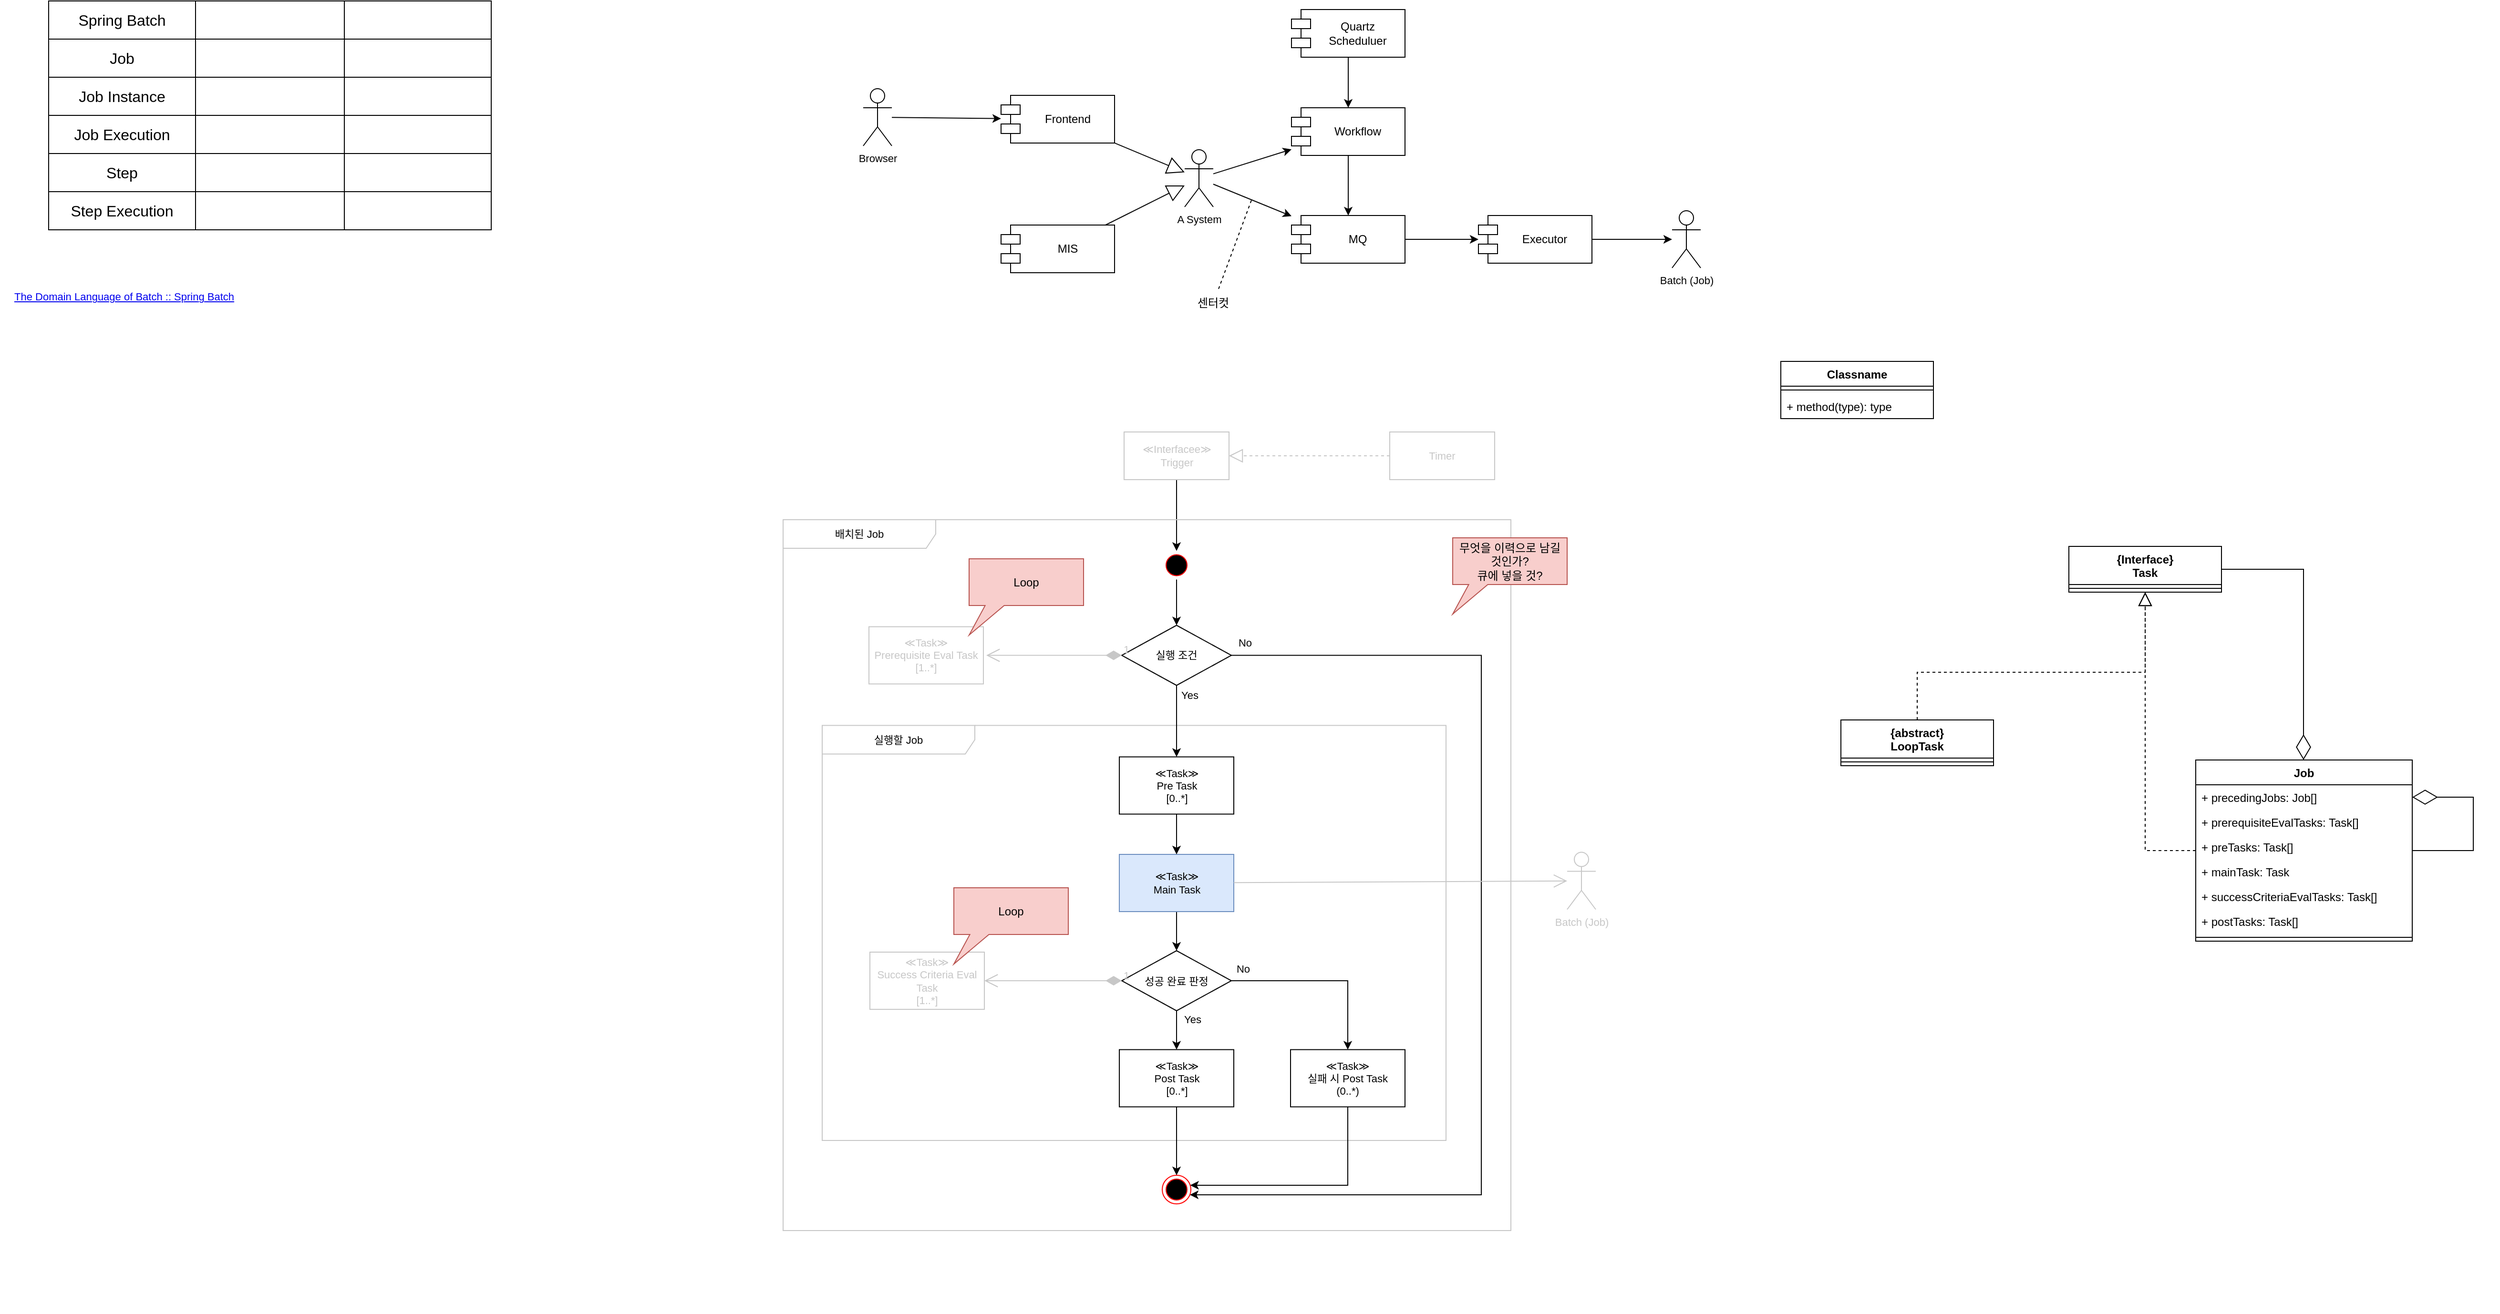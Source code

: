 <mxfile version="24.7.17">
  <diagram name="페이지-1" id="z04ambkQIMl1cNlS9p-Q">
    <mxGraphModel dx="3328" dy="997" grid="0" gridSize="10" guides="1" tooltips="1" connect="1" arrows="1" fold="1" page="0" pageScale="1" pageWidth="827" pageHeight="1169" background="#ffffff" math="0" shadow="0">
      <root>
        <mxCell id="0" />
        <mxCell id="1" parent="0" />
        <mxCell id="xbJA9N7_zzgFKfXWs5fY-13" style="edgeStyle=none;shape=connector;rounded=0;orthogonalLoop=1;jettySize=auto;html=1;strokeColor=default;align=center;verticalAlign=middle;fontFamily=Helvetica;fontSize=11;fontColor=default;labelBackgroundColor=none;endArrow=classic;" parent="1" source="xbJA9N7_zzgFKfXWs5fY-12" target="xbJA9N7_zzgFKfXWs5fY-1" edge="1">
          <mxGeometry relative="1" as="geometry" />
        </mxCell>
        <mxCell id="xbJA9N7_zzgFKfXWs5fY-12" value="Browser" style="shape=umlActor;verticalLabelPosition=bottom;verticalAlign=top;html=1;fontFamily=Helvetica;fontSize=11;fontColor=default;labelBackgroundColor=none;" parent="1" vertex="1">
          <mxGeometry x="-360" y="147" width="30" height="60" as="geometry" />
        </mxCell>
        <mxCell id="xbJA9N7_zzgFKfXWs5fY-14" value="Batch (Job)" style="shape=umlActor;verticalLabelPosition=bottom;verticalAlign=top;html=1;fontFamily=Helvetica;fontSize=11;fontColor=default;labelBackgroundColor=none;" parent="1" vertex="1">
          <mxGeometry x="488" y="275" width="30" height="60" as="geometry" />
        </mxCell>
        <mxCell id="xbJA9N7_zzgFKfXWs5fY-15" style="edgeStyle=none;shape=connector;rounded=0;orthogonalLoop=1;jettySize=auto;html=1;strokeColor=default;align=center;verticalAlign=middle;fontFamily=Helvetica;fontSize=11;fontColor=default;labelBackgroundColor=none;endArrow=classic;" parent="1" source="xbJA9N7_zzgFKfXWs5fY-7" target="xbJA9N7_zzgFKfXWs5fY-14" edge="1">
          <mxGeometry relative="1" as="geometry">
            <mxPoint x="805" y="657" as="targetPoint" />
          </mxGeometry>
        </mxCell>
        <mxCell id="xbJA9N7_zzgFKfXWs5fY-1" value="Frontend" style="shape=module;align=left;spacingLeft=20;align=center;verticalAlign=middle;whiteSpace=wrap;html=1;labelBackgroundColor=none;" parent="1" vertex="1">
          <mxGeometry x="-215.5" y="154" width="119" height="50" as="geometry" />
        </mxCell>
        <mxCell id="gwcBwdMm6xzp6grtN0L6-14" style="edgeStyle=none;shape=connector;rounded=0;orthogonalLoop=1;jettySize=auto;html=1;strokeColor=default;align=center;verticalAlign=middle;fontFamily=Helvetica;fontSize=11;fontColor=default;labelBackgroundColor=none;endArrow=classic;" parent="1" source="xbJA9N7_zzgFKfXWs5fY-2" target="xbJA9N7_zzgFKfXWs5fY-9" edge="1">
          <mxGeometry relative="1" as="geometry" />
        </mxCell>
        <mxCell id="xbJA9N7_zzgFKfXWs5fY-2" value="Quartz Scheduluer" style="shape=module;align=left;spacingLeft=20;align=center;verticalAlign=middle;whiteSpace=wrap;html=1;labelBackgroundColor=none;" parent="1" vertex="1">
          <mxGeometry x="89" y="64" width="119" height="50" as="geometry" />
        </mxCell>
        <mxCell id="gwcBwdMm6xzp6grtN0L6-16" style="edgeStyle=none;shape=connector;rounded=0;orthogonalLoop=1;jettySize=auto;html=1;strokeColor=default;align=center;verticalAlign=middle;fontFamily=Helvetica;fontSize=11;fontColor=default;labelBackgroundColor=none;endArrow=classic;" parent="1" source="xbJA9N7_zzgFKfXWs5fY-9" target="xbJA9N7_zzgFKfXWs5fY-21" edge="1">
          <mxGeometry relative="1" as="geometry" />
        </mxCell>
        <mxCell id="xbJA9N7_zzgFKfXWs5fY-9" value="Workflow" style="shape=module;align=left;spacingLeft=20;align=center;verticalAlign=middle;whiteSpace=wrap;html=1;labelBackgroundColor=none;" parent="1" vertex="1">
          <mxGeometry x="89" y="167" width="119" height="50" as="geometry" />
        </mxCell>
        <mxCell id="xbJA9N7_zzgFKfXWs5fY-7" value="Executor" style="shape=module;align=left;spacingLeft=20;align=center;verticalAlign=middle;whiteSpace=wrap;html=1;labelBackgroundColor=none;" parent="1" vertex="1">
          <mxGeometry x="285" y="280" width="119" height="50" as="geometry" />
        </mxCell>
        <mxCell id="gwcBwdMm6xzp6grtN0L6-13" style="edgeStyle=none;shape=connector;rounded=0;orthogonalLoop=1;jettySize=auto;html=1;strokeColor=default;align=center;verticalAlign=middle;fontFamily=Helvetica;fontSize=11;fontColor=default;labelBackgroundColor=none;endArrow=classic;" parent="1" source="gwcBwdMm6xzp6grtN0L6-2" target="xbJA9N7_zzgFKfXWs5fY-9" edge="1">
          <mxGeometry relative="1" as="geometry">
            <Array as="points" />
          </mxGeometry>
        </mxCell>
        <mxCell id="gwcBwdMm6xzp6grtN0L6-15" style="edgeStyle=none;shape=connector;rounded=0;orthogonalLoop=1;jettySize=auto;html=1;strokeColor=default;align=center;verticalAlign=middle;fontFamily=Helvetica;fontSize=11;fontColor=default;labelBackgroundColor=none;endArrow=classic;" parent="1" source="xbJA9N7_zzgFKfXWs5fY-21" target="xbJA9N7_zzgFKfXWs5fY-7" edge="1">
          <mxGeometry relative="1" as="geometry" />
        </mxCell>
        <mxCell id="xbJA9N7_zzgFKfXWs5fY-21" value="MQ" style="shape=module;align=left;spacingLeft=20;align=center;verticalAlign=middle;whiteSpace=wrap;html=1;labelBackgroundColor=none;" parent="1" vertex="1">
          <mxGeometry x="89" y="280" width="119" height="50" as="geometry" />
        </mxCell>
        <mxCell id="gwcBwdMm6xzp6grtN0L6-12" style="edgeStyle=none;shape=connector;rounded=0;orthogonalLoop=1;jettySize=auto;html=1;strokeColor=default;align=center;verticalAlign=middle;fontFamily=Helvetica;fontSize=11;fontColor=default;labelBackgroundColor=none;endArrow=classic;" parent="1" source="gwcBwdMm6xzp6grtN0L6-2" target="xbJA9N7_zzgFKfXWs5fY-21" edge="1">
          <mxGeometry relative="1" as="geometry" />
        </mxCell>
        <mxCell id="gwcBwdMm6xzp6grtN0L6-2" value="A System" style="shape=umlActor;verticalLabelPosition=bottom;verticalAlign=top;html=1;fontFamily=Helvetica;fontSize=11;fontColor=default;labelBackgroundColor=none;" parent="1" vertex="1">
          <mxGeometry x="-23" y="211" width="30" height="60" as="geometry" />
        </mxCell>
        <mxCell id="gwcBwdMm6xzp6grtN0L6-4" value="" style="endArrow=block;endSize=16;endFill=0;html=1;rounded=0;strokeColor=default;align=center;verticalAlign=middle;fontFamily=Helvetica;fontSize=11;fontColor=default;labelBackgroundColor=none;" parent="1" source="xbJA9N7_zzgFKfXWs5fY-1" target="gwcBwdMm6xzp6grtN0L6-2" edge="1">
          <mxGeometry width="160" relative="1" as="geometry">
            <mxPoint x="100" y="545" as="sourcePoint" />
            <mxPoint x="260" y="545" as="targetPoint" />
          </mxGeometry>
        </mxCell>
        <mxCell id="gwcBwdMm6xzp6grtN0L6-30" value="Timer" style="html=1;whiteSpace=wrap;fontFamily=Helvetica;fontSize=11;fontColor=#C7C7C7;labelBackgroundColor=none;rounded=0;glass=0;strokeColor=#C7C7C7;align=center;verticalAlign=middle;fillColor=default;" parent="1" vertex="1">
          <mxGeometry x="192" y="507" width="110" height="50" as="geometry" />
        </mxCell>
        <mxCell id="gwcBwdMm6xzp6grtN0L6-31" value="" style="endArrow=block;dashed=1;endFill=0;endSize=12;html=1;rounded=0;strokeColor=#C7C7C7;align=center;verticalAlign=middle;fontFamily=Helvetica;fontSize=11;fontColor=default;labelBackgroundColor=none;" parent="1" source="gwcBwdMm6xzp6grtN0L6-30" target="gwcBwdMm6xzp6grtN0L6-29" edge="1">
          <mxGeometry width="160" relative="1" as="geometry">
            <mxPoint x="-400" y="786" as="sourcePoint" />
            <mxPoint x="-240" y="786" as="targetPoint" />
          </mxGeometry>
        </mxCell>
        <mxCell id="gwcBwdMm6xzp6grtN0L6-60" style="edgeStyle=none;shape=connector;rounded=0;orthogonalLoop=1;jettySize=auto;html=1;strokeColor=default;align=center;verticalAlign=middle;fontFamily=Helvetica;fontSize=11;fontColor=default;labelBackgroundColor=none;endArrow=classic;" parent="1" source="gwcBwdMm6xzp6grtN0L6-29" target="gwcBwdMm6xzp6grtN0L6-37" edge="1">
          <mxGeometry relative="1" as="geometry" />
        </mxCell>
        <mxCell id="gwcBwdMm6xzp6grtN0L6-29" value="≪Interfacee≫&lt;div&gt;Trigger&lt;/div&gt;" style="html=1;whiteSpace=wrap;fontFamily=Helvetica;fontSize=11;fontColor=#C7C7C7;labelBackgroundColor=none;rounded=0;glass=0;strokeColor=#C7C7C7;align=center;verticalAlign=middle;fillColor=default;" parent="1" vertex="1">
          <mxGeometry x="-86.5" y="507" width="110" height="50" as="geometry" />
        </mxCell>
        <mxCell id="gwcBwdMm6xzp6grtN0L6-43" value="배치된 Job" style="shape=umlFrame;whiteSpace=wrap;html=1;pointerEvents=0;recursiveResize=0;container=1;collapsible=0;width=160;fontFamily=Helvetica;fontSize=11;labelBackgroundColor=none;strokeColor=#C7C7C7;fontColor=#000000;" parent="1" vertex="1">
          <mxGeometry x="-444" y="599" width="763" height="745.5" as="geometry" />
        </mxCell>
        <mxCell id="xbJA9N7_zzgFKfXWs5fY-19" value="실행할 Job" style="shape=umlFrame;whiteSpace=wrap;html=1;pointerEvents=0;recursiveResize=0;container=1;collapsible=0;width=160;fontFamily=Helvetica;fontSize=11;fontColor=#000000;labelBackgroundColor=none;strokeColor=#C7C7C7;" parent="gwcBwdMm6xzp6grtN0L6-43" vertex="1">
          <mxGeometry x="41" y="215.75" width="654" height="435.25" as="geometry" />
        </mxCell>
        <mxCell id="gwcBwdMm6xzp6grtN0L6-28" value="" style="edgeStyle=none;shape=connector;rounded=0;orthogonalLoop=1;jettySize=auto;html=1;strokeColor=default;align=center;verticalAlign=middle;fontFamily=Helvetica;fontSize=11;fontColor=default;labelBackgroundColor=none;endArrow=classic;" parent="xbJA9N7_zzgFKfXWs5fY-19" source="gwcBwdMm6xzp6grtN0L6-10" target="gwcBwdMm6xzp6grtN0L6-25" edge="1">
          <mxGeometry relative="1" as="geometry" />
        </mxCell>
        <mxCell id="gwcBwdMm6xzp6grtN0L6-10" value="≪Task≫&lt;div&gt;Main Task&lt;/div&gt;" style="rounded=0;whiteSpace=wrap;html=1;fontFamily=Helvetica;fontSize=11;labelBackgroundColor=none;fillColor=#dae8fc;strokeColor=#6c8ebf;" parent="xbJA9N7_zzgFKfXWs5fY-19" vertex="1">
          <mxGeometry x="311.5" y="135.25" width="120" height="60" as="geometry" />
        </mxCell>
        <mxCell id="gwcBwdMm6xzp6grtN0L6-22" style="edgeStyle=none;shape=connector;rounded=0;orthogonalLoop=1;jettySize=auto;html=1;strokeColor=default;align=center;verticalAlign=middle;fontFamily=Helvetica;fontSize=11;fontColor=default;labelBackgroundColor=none;endArrow=classic;" parent="xbJA9N7_zzgFKfXWs5fY-19" source="gwcBwdMm6xzp6grtN0L6-19" target="gwcBwdMm6xzp6grtN0L6-10" edge="1">
          <mxGeometry relative="1" as="geometry" />
        </mxCell>
        <mxCell id="gwcBwdMm6xzp6grtN0L6-19" value="≪Task≫&lt;div&gt;Pre Task&lt;/div&gt;&lt;div&gt;[0..*]&lt;/div&gt;" style="rounded=0;whiteSpace=wrap;html=1;fontFamily=Helvetica;fontSize=11;fontColor=default;labelBackgroundColor=none;" parent="xbJA9N7_zzgFKfXWs5fY-19" vertex="1">
          <mxGeometry x="311.5" y="33" width="120" height="60" as="geometry" />
        </mxCell>
        <mxCell id="gwcBwdMm6xzp6grtN0L6-34" value="Yes" style="edgeStyle=none;shape=connector;rounded=0;orthogonalLoop=1;jettySize=auto;html=1;strokeColor=default;align=center;verticalAlign=middle;fontFamily=Helvetica;fontSize=11;fontColor=default;labelBackgroundColor=none;endArrow=classic;" parent="xbJA9N7_zzgFKfXWs5fY-19" source="gwcBwdMm6xzp6grtN0L6-25" target="gwcBwdMm6xzp6grtN0L6-33" edge="1">
          <mxGeometry x="-0.589" y="16" relative="1" as="geometry">
            <mxPoint as="offset" />
          </mxGeometry>
        </mxCell>
        <mxCell id="gwcBwdMm6xzp6grtN0L6-36" value="No" style="edgeStyle=orthogonalEdgeStyle;shape=connector;rounded=0;orthogonalLoop=1;jettySize=auto;html=1;strokeColor=default;align=center;verticalAlign=middle;fontFamily=Helvetica;fontSize=11;fontColor=default;labelBackgroundColor=none;endArrow=classic;exitX=1;exitY=0.5;exitDx=0;exitDy=0;" parent="xbJA9N7_zzgFKfXWs5fY-19" source="gwcBwdMm6xzp6grtN0L6-25" target="gwcBwdMm6xzp6grtN0L6-35" edge="1">
          <mxGeometry x="-0.879" y="13" relative="1" as="geometry">
            <mxPoint as="offset" />
          </mxGeometry>
        </mxCell>
        <mxCell id="gwcBwdMm6xzp6grtN0L6-25" value="성공 완료 판정" style="rhombus;whiteSpace=wrap;html=1;fontFamily=Helvetica;fontSize=11;fontColor=default;labelBackgroundColor=none;" parent="xbJA9N7_zzgFKfXWs5fY-19" vertex="1">
          <mxGeometry x="314" y="236.25" width="115" height="63" as="geometry" />
        </mxCell>
        <mxCell id="gwcBwdMm6xzp6grtN0L6-26" value="≪Task≫&lt;div&gt;Success Criteria Eval Task&lt;br&gt;[1..*]&lt;br&gt;&lt;/div&gt;" style="rounded=0;whiteSpace=wrap;html=1;fontFamily=Helvetica;fontSize=11;fontColor=#C7C7C7;labelBackgroundColor=none;strokeColor=#C7C7C7;" parent="xbJA9N7_zzgFKfXWs5fY-19" vertex="1">
          <mxGeometry x="50" y="237.75" width="120" height="60" as="geometry" />
        </mxCell>
        <mxCell id="gwcBwdMm6xzp6grtN0L6-27" value="1" style="endArrow=open;html=1;endSize=12;startArrow=diamondThin;startSize=14;startFill=1;align=left;verticalAlign=bottom;rounded=0;strokeColor=#C7C7C7;fontFamily=Helvetica;fontSize=11;fontColor=#C7C7C7;labelBackgroundColor=none;" parent="xbJA9N7_zzgFKfXWs5fY-19" source="gwcBwdMm6xzp6grtN0L6-25" target="gwcBwdMm6xzp6grtN0L6-26" edge="1">
          <mxGeometry x="-1" y="3" relative="1" as="geometry">
            <mxPoint x="68" y="200" as="sourcePoint" />
            <mxPoint x="228" y="200" as="targetPoint" />
          </mxGeometry>
        </mxCell>
        <mxCell id="gwcBwdMm6xzp6grtN0L6-33" value="≪Task≫&lt;div&gt;Post Task&lt;br&gt;[0..*]&lt;br&gt;&lt;/div&gt;" style="rounded=0;whiteSpace=wrap;html=1;fontFamily=Helvetica;fontSize=11;fontColor=default;labelBackgroundColor=none;" parent="xbJA9N7_zzgFKfXWs5fY-19" vertex="1">
          <mxGeometry x="311.5" y="340" width="120" height="60" as="geometry" />
        </mxCell>
        <mxCell id="gwcBwdMm6xzp6grtN0L6-35" value="≪Task≫&lt;div&gt;실패 시 Post Task&lt;br&gt;(0..*)&lt;br&gt;&lt;/div&gt;" style="rounded=0;whiteSpace=wrap;html=1;fontFamily=Helvetica;fontSize=11;fontColor=default;labelBackgroundColor=none;" parent="xbJA9N7_zzgFKfXWs5fY-19" vertex="1">
          <mxGeometry x="491" y="340" width="120" height="60" as="geometry" />
        </mxCell>
        <mxCell id="ll2e31hJCl9GjRx6065B-39" value="Loop" style="shape=callout;whiteSpace=wrap;html=1;perimeter=calloutPerimeter;position2=0;fillColor=#f8cecc;strokeColor=#b85450;size=31;position=0.14;" vertex="1" parent="xbJA9N7_zzgFKfXWs5fY-19">
          <mxGeometry x="138" y="170.25" width="120" height="80" as="geometry" />
        </mxCell>
        <mxCell id="gwcBwdMm6xzp6grtN0L6-58" value="No" style="edgeStyle=orthogonalEdgeStyle;rounded=0;orthogonalLoop=1;jettySize=auto;html=1;exitX=1;exitY=0.5;exitDx=0;exitDy=0;labelBackgroundColor=none;" parent="gwcBwdMm6xzp6grtN0L6-43" source="gwcBwdMm6xzp6grtN0L6-18" target="gwcBwdMm6xzp6grtN0L6-40" edge="1">
          <mxGeometry x="-0.975" y="13" relative="1" as="geometry">
            <mxPoint x="469" y="152.5" as="sourcePoint" />
            <mxPoint x="426.5" y="832.75" as="targetPoint" />
            <Array as="points">
              <mxPoint x="732" y="142" />
              <mxPoint x="732" y="708" />
            </Array>
            <mxPoint as="offset" />
          </mxGeometry>
        </mxCell>
        <mxCell id="gwcBwdMm6xzp6grtN0L6-18" value="실행 조건" style="rhombus;whiteSpace=wrap;html=1;fontFamily=Helvetica;fontSize=11;fontColor=default;labelBackgroundColor=none;" parent="gwcBwdMm6xzp6grtN0L6-43" vertex="1">
          <mxGeometry x="355" y="110.75" width="115" height="63" as="geometry" />
        </mxCell>
        <mxCell id="gwcBwdMm6xzp6grtN0L6-20" value="≪Task≫&lt;div&gt;Prerequisite Eval Task&lt;/div&gt;&lt;div&gt;[1..*]&lt;br&gt;&lt;/div&gt;" style="rounded=0;whiteSpace=wrap;html=1;fontFamily=Helvetica;fontSize=11;labelBackgroundColor=none;perimeterSpacing=3;glass=0;strokeColor=#C7C7C7;fontColor=#C7C7C7;" parent="gwcBwdMm6xzp6grtN0L6-43" vertex="1">
          <mxGeometry x="90" y="112.25" width="120" height="60" as="geometry" />
        </mxCell>
        <mxCell id="gwcBwdMm6xzp6grtN0L6-24" value="1" style="endArrow=open;html=1;endSize=12;startArrow=diamondThin;startSize=14;startFill=1;align=left;verticalAlign=bottom;rounded=0;strokeColor=#C7C7C7;fontFamily=Helvetica;fontSize=11;fontColor=#C7C7C7;labelBackgroundColor=none;" parent="gwcBwdMm6xzp6grtN0L6-43" source="gwcBwdMm6xzp6grtN0L6-18" target="gwcBwdMm6xzp6grtN0L6-20" edge="1">
          <mxGeometry x="-1" y="3" relative="1" as="geometry">
            <mxPoint x="108" y="78.75" as="sourcePoint" />
            <mxPoint x="268" y="78.75" as="targetPoint" />
          </mxGeometry>
        </mxCell>
        <mxCell id="gwcBwdMm6xzp6grtN0L6-96" style="edgeStyle=none;shape=connector;rounded=0;orthogonalLoop=1;jettySize=auto;html=1;strokeColor=default;align=center;verticalAlign=middle;fontFamily=Helvetica;fontSize=11;fontColor=default;labelBackgroundColor=none;endArrow=classic;" parent="gwcBwdMm6xzp6grtN0L6-43" source="gwcBwdMm6xzp6grtN0L6-37" target="gwcBwdMm6xzp6grtN0L6-18" edge="1">
          <mxGeometry relative="1" as="geometry" />
        </mxCell>
        <mxCell id="gwcBwdMm6xzp6grtN0L6-37" value="" style="ellipse;html=1;shape=startState;fillColor=#000000;strokeColor=#ff0000;labelBackgroundColor=none;" parent="gwcBwdMm6xzp6grtN0L6-43" vertex="1">
          <mxGeometry x="397.5" y="32.75" width="30" height="30" as="geometry" />
        </mxCell>
        <mxCell id="gwcBwdMm6xzp6grtN0L6-21" value="Yes" style="edgeStyle=none;shape=connector;rounded=0;orthogonalLoop=1;jettySize=auto;html=1;strokeColor=default;align=center;verticalAlign=middle;fontFamily=Helvetica;fontSize=11;fontColor=default;labelBackgroundColor=none;endArrow=classic;" parent="gwcBwdMm6xzp6grtN0L6-43" source="gwcBwdMm6xzp6grtN0L6-18" target="gwcBwdMm6xzp6grtN0L6-19" edge="1">
          <mxGeometry x="-0.727" y="13" relative="1" as="geometry">
            <mxPoint as="offset" />
          </mxGeometry>
        </mxCell>
        <mxCell id="gwcBwdMm6xzp6grtN0L6-40" value="" style="ellipse;html=1;shape=endState;fillColor=#000000;strokeColor=#ff0000;labelBackgroundColor=none;" parent="gwcBwdMm6xzp6grtN0L6-43" vertex="1">
          <mxGeometry x="397.5" y="687.5" width="30" height="30" as="geometry" />
        </mxCell>
        <mxCell id="gwcBwdMm6xzp6grtN0L6-41" style="edgeStyle=orthogonalEdgeStyle;rounded=0;orthogonalLoop=1;jettySize=auto;html=1;labelBackgroundColor=none;" parent="gwcBwdMm6xzp6grtN0L6-43" source="gwcBwdMm6xzp6grtN0L6-33" target="gwcBwdMm6xzp6grtN0L6-40" edge="1">
          <mxGeometry relative="1" as="geometry" />
        </mxCell>
        <mxCell id="gwcBwdMm6xzp6grtN0L6-42" style="rounded=0;orthogonalLoop=1;jettySize=auto;html=1;edgeStyle=orthogonalEdgeStyle;labelBackgroundColor=none;" parent="gwcBwdMm6xzp6grtN0L6-43" source="gwcBwdMm6xzp6grtN0L6-35" target="gwcBwdMm6xzp6grtN0L6-40" edge="1">
          <mxGeometry relative="1" as="geometry">
            <Array as="points">
              <mxPoint x="592" y="698" />
            </Array>
          </mxGeometry>
        </mxCell>
        <mxCell id="ll2e31hJCl9GjRx6065B-38" value="Loop" style="shape=callout;whiteSpace=wrap;html=1;perimeter=calloutPerimeter;position2=0;fillColor=#f8cecc;strokeColor=#b85450;size=31;position=0.14;" vertex="1" parent="gwcBwdMm6xzp6grtN0L6-43">
          <mxGeometry x="195" y="41" width="120" height="80" as="geometry" />
        </mxCell>
        <mxCell id="gwcBwdMm6xzp6grtN0L6-84" value="" style="shape=image;verticalLabelPosition=bottom;labelBackgroundColor=default;verticalAlign=top;aspect=fixed;imageAspect=0;image=https://docs.spring.io/spring-batch/reference/_images/spring-batch-reference-model.png;" parent="1" vertex="1">
          <mxGeometry x="-1251.996" y="333.005" width="738" height="294" as="geometry" />
        </mxCell>
        <mxCell id="gwcBwdMm6xzp6grtN0L6-86" value="" style="shape=image;verticalLabelPosition=bottom;labelBackgroundColor=default;verticalAlign=top;aspect=fixed;imageAspect=0;image=https://docs.spring.io/spring-batch/reference/_images/job-stereotypes-parameters.png;" parent="1" vertex="1">
          <mxGeometry x="-1264.999" y="677.003" width="663" height="343" as="geometry" />
        </mxCell>
        <mxCell id="gwcBwdMm6xzp6grtN0L6-87" value="" style="shape=image;verticalLabelPosition=bottom;labelBackgroundColor=default;verticalAlign=top;aspect=fixed;imageAspect=0;image=https://docs.spring.io/spring-batch/reference/_images/jobHeirarchyWithSteps.png;" parent="1" vertex="1">
          <mxGeometry x="-1228.996" y="1078.999" width="479" height="352" as="geometry" />
        </mxCell>
        <mxCell id="gwcBwdMm6xzp6grtN0L6-63" value="" style="shape=table;startSize=0;container=1;collapsible=0;childLayout=tableLayout;fontSize=16;fontFamily=Helvetica;fontColor=default;labelBackgroundColor=none;" parent="1" vertex="1">
          <mxGeometry x="-1214" y="55" width="464" height="240" as="geometry" />
        </mxCell>
        <mxCell id="gwcBwdMm6xzp6grtN0L6-64" value="" style="shape=tableRow;horizontal=0;startSize=0;swimlaneHead=0;swimlaneBody=0;strokeColor=inherit;top=0;left=0;bottom=0;right=0;collapsible=0;dropTarget=0;fillColor=none;points=[[0,0.5],[1,0.5]];portConstraint=eastwest;fontSize=16;fontFamily=Helvetica;fontColor=default;labelBackgroundColor=none;" parent="gwcBwdMm6xzp6grtN0L6-63" vertex="1">
          <mxGeometry width="464" height="40" as="geometry" />
        </mxCell>
        <mxCell id="gwcBwdMm6xzp6grtN0L6-65" value="Spring Batch" style="shape=partialRectangle;html=1;whiteSpace=wrap;connectable=0;strokeColor=inherit;overflow=hidden;fillColor=none;top=0;left=0;bottom=0;right=0;pointerEvents=1;fontSize=16;fontFamily=Helvetica;fontColor=default;labelBackgroundColor=none;" parent="gwcBwdMm6xzp6grtN0L6-64" vertex="1">
          <mxGeometry width="154" height="40" as="geometry">
            <mxRectangle width="154" height="40" as="alternateBounds" />
          </mxGeometry>
        </mxCell>
        <mxCell id="gwcBwdMm6xzp6grtN0L6-66" value="" style="shape=partialRectangle;html=1;whiteSpace=wrap;connectable=0;strokeColor=inherit;overflow=hidden;fillColor=none;top=0;left=0;bottom=0;right=0;pointerEvents=1;fontSize=16;fontFamily=Helvetica;fontColor=default;labelBackgroundColor=none;" parent="gwcBwdMm6xzp6grtN0L6-64" vertex="1">
          <mxGeometry x="154" width="156" height="40" as="geometry">
            <mxRectangle width="156" height="40" as="alternateBounds" />
          </mxGeometry>
        </mxCell>
        <mxCell id="gwcBwdMm6xzp6grtN0L6-67" value="" style="shape=partialRectangle;html=1;whiteSpace=wrap;connectable=0;strokeColor=inherit;overflow=hidden;fillColor=none;top=0;left=0;bottom=0;right=0;pointerEvents=1;fontSize=16;fontFamily=Helvetica;fontColor=default;labelBackgroundColor=none;" parent="gwcBwdMm6xzp6grtN0L6-64" vertex="1">
          <mxGeometry x="310" width="154" height="40" as="geometry">
            <mxRectangle width="154" height="40" as="alternateBounds" />
          </mxGeometry>
        </mxCell>
        <mxCell id="gwcBwdMm6xzp6grtN0L6-68" value="" style="shape=tableRow;horizontal=0;startSize=0;swimlaneHead=0;swimlaneBody=0;strokeColor=inherit;top=0;left=0;bottom=0;right=0;collapsible=0;dropTarget=0;fillColor=none;points=[[0,0.5],[1,0.5]];portConstraint=eastwest;fontSize=16;fontFamily=Helvetica;fontColor=default;labelBackgroundColor=none;" parent="gwcBwdMm6xzp6grtN0L6-63" vertex="1">
          <mxGeometry y="40" width="464" height="40" as="geometry" />
        </mxCell>
        <mxCell id="gwcBwdMm6xzp6grtN0L6-69" value="Job" style="shape=partialRectangle;html=1;whiteSpace=wrap;connectable=0;strokeColor=inherit;overflow=hidden;fillColor=none;top=0;left=0;bottom=0;right=0;pointerEvents=1;fontSize=16;fontFamily=Helvetica;fontColor=default;labelBackgroundColor=none;" parent="gwcBwdMm6xzp6grtN0L6-68" vertex="1">
          <mxGeometry width="154" height="40" as="geometry">
            <mxRectangle width="154" height="40" as="alternateBounds" />
          </mxGeometry>
        </mxCell>
        <mxCell id="gwcBwdMm6xzp6grtN0L6-70" value="" style="shape=partialRectangle;html=1;whiteSpace=wrap;connectable=0;strokeColor=inherit;overflow=hidden;fillColor=none;top=0;left=0;bottom=0;right=0;pointerEvents=1;fontSize=16;fontFamily=Helvetica;fontColor=default;labelBackgroundColor=none;" parent="gwcBwdMm6xzp6grtN0L6-68" vertex="1">
          <mxGeometry x="154" width="156" height="40" as="geometry">
            <mxRectangle width="156" height="40" as="alternateBounds" />
          </mxGeometry>
        </mxCell>
        <mxCell id="gwcBwdMm6xzp6grtN0L6-71" value="" style="shape=partialRectangle;html=1;whiteSpace=wrap;connectable=0;strokeColor=inherit;overflow=hidden;fillColor=none;top=0;left=0;bottom=0;right=0;pointerEvents=1;fontSize=16;fontFamily=Helvetica;fontColor=default;labelBackgroundColor=none;" parent="gwcBwdMm6xzp6grtN0L6-68" vertex="1">
          <mxGeometry x="310" width="154" height="40" as="geometry">
            <mxRectangle width="154" height="40" as="alternateBounds" />
          </mxGeometry>
        </mxCell>
        <mxCell id="gwcBwdMm6xzp6grtN0L6-76" value="" style="shape=tableRow;horizontal=0;startSize=0;swimlaneHead=0;swimlaneBody=0;strokeColor=inherit;top=0;left=0;bottom=0;right=0;collapsible=0;dropTarget=0;fillColor=none;points=[[0,0.5],[1,0.5]];portConstraint=eastwest;fontSize=16;fontFamily=Helvetica;fontColor=default;labelBackgroundColor=none;" parent="gwcBwdMm6xzp6grtN0L6-63" vertex="1">
          <mxGeometry y="80" width="464" height="40" as="geometry" />
        </mxCell>
        <mxCell id="gwcBwdMm6xzp6grtN0L6-77" value="Job Instance" style="shape=partialRectangle;html=1;whiteSpace=wrap;connectable=0;strokeColor=inherit;overflow=hidden;fillColor=none;top=0;left=0;bottom=0;right=0;pointerEvents=1;fontSize=16;fontFamily=Helvetica;fontColor=default;labelBackgroundColor=none;" parent="gwcBwdMm6xzp6grtN0L6-76" vertex="1">
          <mxGeometry width="154" height="40" as="geometry">
            <mxRectangle width="154" height="40" as="alternateBounds" />
          </mxGeometry>
        </mxCell>
        <mxCell id="gwcBwdMm6xzp6grtN0L6-78" value="" style="shape=partialRectangle;html=1;whiteSpace=wrap;connectable=0;strokeColor=inherit;overflow=hidden;fillColor=none;top=0;left=0;bottom=0;right=0;pointerEvents=1;fontSize=16;fontFamily=Helvetica;fontColor=default;labelBackgroundColor=none;" parent="gwcBwdMm6xzp6grtN0L6-76" vertex="1">
          <mxGeometry x="154" width="156" height="40" as="geometry">
            <mxRectangle width="156" height="40" as="alternateBounds" />
          </mxGeometry>
        </mxCell>
        <mxCell id="gwcBwdMm6xzp6grtN0L6-79" value="" style="shape=partialRectangle;html=1;whiteSpace=wrap;connectable=0;strokeColor=inherit;overflow=hidden;fillColor=none;top=0;left=0;bottom=0;right=0;pointerEvents=1;fontSize=16;fontFamily=Helvetica;fontColor=default;labelBackgroundColor=none;" parent="gwcBwdMm6xzp6grtN0L6-76" vertex="1">
          <mxGeometry x="310" width="154" height="40" as="geometry">
            <mxRectangle width="154" height="40" as="alternateBounds" />
          </mxGeometry>
        </mxCell>
        <mxCell id="gwcBwdMm6xzp6grtN0L6-88" value="" style="shape=tableRow;horizontal=0;startSize=0;swimlaneHead=0;swimlaneBody=0;strokeColor=inherit;top=0;left=0;bottom=0;right=0;collapsible=0;dropTarget=0;fillColor=none;points=[[0,0.5],[1,0.5]];portConstraint=eastwest;fontSize=16;fontFamily=Helvetica;fontColor=default;labelBackgroundColor=none;" parent="gwcBwdMm6xzp6grtN0L6-63" vertex="1">
          <mxGeometry y="120" width="464" height="40" as="geometry" />
        </mxCell>
        <mxCell id="gwcBwdMm6xzp6grtN0L6-89" value="Job Execution" style="shape=partialRectangle;html=1;whiteSpace=wrap;connectable=0;strokeColor=inherit;overflow=hidden;fillColor=none;top=0;left=0;bottom=0;right=0;pointerEvents=1;fontSize=16;fontFamily=Helvetica;fontColor=default;labelBackgroundColor=none;" parent="gwcBwdMm6xzp6grtN0L6-88" vertex="1">
          <mxGeometry width="154" height="40" as="geometry">
            <mxRectangle width="154" height="40" as="alternateBounds" />
          </mxGeometry>
        </mxCell>
        <mxCell id="gwcBwdMm6xzp6grtN0L6-90" value="" style="shape=partialRectangle;html=1;whiteSpace=wrap;connectable=0;strokeColor=inherit;overflow=hidden;fillColor=none;top=0;left=0;bottom=0;right=0;pointerEvents=1;fontSize=16;fontFamily=Helvetica;fontColor=default;labelBackgroundColor=none;" parent="gwcBwdMm6xzp6grtN0L6-88" vertex="1">
          <mxGeometry x="154" width="156" height="40" as="geometry">
            <mxRectangle width="156" height="40" as="alternateBounds" />
          </mxGeometry>
        </mxCell>
        <mxCell id="gwcBwdMm6xzp6grtN0L6-91" value="" style="shape=partialRectangle;html=1;whiteSpace=wrap;connectable=0;strokeColor=inherit;overflow=hidden;fillColor=none;top=0;left=0;bottom=0;right=0;pointerEvents=1;fontSize=16;fontFamily=Helvetica;fontColor=default;labelBackgroundColor=none;" parent="gwcBwdMm6xzp6grtN0L6-88" vertex="1">
          <mxGeometry x="310" width="154" height="40" as="geometry">
            <mxRectangle width="154" height="40" as="alternateBounds" />
          </mxGeometry>
        </mxCell>
        <mxCell id="gwcBwdMm6xzp6grtN0L6-72" value="" style="shape=tableRow;horizontal=0;startSize=0;swimlaneHead=0;swimlaneBody=0;strokeColor=inherit;top=0;left=0;bottom=0;right=0;collapsible=0;dropTarget=0;fillColor=none;points=[[0,0.5],[1,0.5]];portConstraint=eastwest;fontSize=16;fontFamily=Helvetica;fontColor=default;labelBackgroundColor=none;" parent="gwcBwdMm6xzp6grtN0L6-63" vertex="1">
          <mxGeometry y="160" width="464" height="40" as="geometry" />
        </mxCell>
        <mxCell id="gwcBwdMm6xzp6grtN0L6-73" value="Step" style="shape=partialRectangle;html=1;whiteSpace=wrap;connectable=0;strokeColor=inherit;overflow=hidden;fillColor=none;top=0;left=0;bottom=0;right=0;pointerEvents=1;fontSize=16;fontFamily=Helvetica;fontColor=default;labelBackgroundColor=none;" parent="gwcBwdMm6xzp6grtN0L6-72" vertex="1">
          <mxGeometry width="154" height="40" as="geometry">
            <mxRectangle width="154" height="40" as="alternateBounds" />
          </mxGeometry>
        </mxCell>
        <mxCell id="gwcBwdMm6xzp6grtN0L6-74" value="" style="shape=partialRectangle;html=1;whiteSpace=wrap;connectable=0;strokeColor=inherit;overflow=hidden;fillColor=none;top=0;left=0;bottom=0;right=0;pointerEvents=1;fontSize=16;fontFamily=Helvetica;fontColor=default;labelBackgroundColor=none;" parent="gwcBwdMm6xzp6grtN0L6-72" vertex="1">
          <mxGeometry x="154" width="156" height="40" as="geometry">
            <mxRectangle width="156" height="40" as="alternateBounds" />
          </mxGeometry>
        </mxCell>
        <mxCell id="gwcBwdMm6xzp6grtN0L6-75" value="" style="shape=partialRectangle;html=1;whiteSpace=wrap;connectable=0;strokeColor=inherit;overflow=hidden;fillColor=none;top=0;left=0;bottom=0;right=0;pointerEvents=1;fontSize=16;fontFamily=Helvetica;fontColor=default;labelBackgroundColor=none;" parent="gwcBwdMm6xzp6grtN0L6-72" vertex="1">
          <mxGeometry x="310" width="154" height="40" as="geometry">
            <mxRectangle width="154" height="40" as="alternateBounds" />
          </mxGeometry>
        </mxCell>
        <mxCell id="gwcBwdMm6xzp6grtN0L6-80" value="" style="shape=tableRow;horizontal=0;startSize=0;swimlaneHead=0;swimlaneBody=0;strokeColor=inherit;top=0;left=0;bottom=0;right=0;collapsible=0;dropTarget=0;fillColor=none;points=[[0,0.5],[1,0.5]];portConstraint=eastwest;fontSize=16;fontFamily=Helvetica;fontColor=default;labelBackgroundColor=none;" parent="gwcBwdMm6xzp6grtN0L6-63" vertex="1">
          <mxGeometry y="200" width="464" height="40" as="geometry" />
        </mxCell>
        <mxCell id="gwcBwdMm6xzp6grtN0L6-81" value="Step Execution" style="shape=partialRectangle;html=1;whiteSpace=wrap;connectable=0;strokeColor=inherit;overflow=hidden;fillColor=none;top=0;left=0;bottom=0;right=0;pointerEvents=1;fontSize=16;fontFamily=Helvetica;fontColor=default;labelBackgroundColor=none;" parent="gwcBwdMm6xzp6grtN0L6-80" vertex="1">
          <mxGeometry width="154" height="40" as="geometry">
            <mxRectangle width="154" height="40" as="alternateBounds" />
          </mxGeometry>
        </mxCell>
        <mxCell id="gwcBwdMm6xzp6grtN0L6-82" value="" style="shape=partialRectangle;html=1;whiteSpace=wrap;connectable=0;strokeColor=inherit;overflow=hidden;fillColor=none;top=0;left=0;bottom=0;right=0;pointerEvents=1;fontSize=16;fontFamily=Helvetica;fontColor=default;labelBackgroundColor=none;" parent="gwcBwdMm6xzp6grtN0L6-80" vertex="1">
          <mxGeometry x="154" width="156" height="40" as="geometry">
            <mxRectangle width="156" height="40" as="alternateBounds" />
          </mxGeometry>
        </mxCell>
        <mxCell id="gwcBwdMm6xzp6grtN0L6-83" value="" style="shape=partialRectangle;html=1;whiteSpace=wrap;connectable=0;strokeColor=inherit;overflow=hidden;fillColor=none;top=0;left=0;bottom=0;right=0;pointerEvents=1;fontSize=16;fontFamily=Helvetica;fontColor=default;labelBackgroundColor=none;" parent="gwcBwdMm6xzp6grtN0L6-80" vertex="1">
          <mxGeometry x="310" width="154" height="40" as="geometry">
            <mxRectangle width="154" height="40" as="alternateBounds" />
          </mxGeometry>
        </mxCell>
        <UserObject label="&#xa;&lt;a href=&quot;https://docs.spring.io/spring-batch/reference/domain.html&quot;&gt;The Domain Language of Batch :: Spring Batch&lt;/a&gt;&#xa;&#xa;" link="&#xa;&lt;a href=&quot;https://docs.spring.io/spring-batch/reference/domain.html&quot;&gt;The Domain Language of Batch :: Spring Batch&lt;/a&gt;&#xa;&#xa;" id="gwcBwdMm6xzp6grtN0L6-93">
          <mxCell style="text;whiteSpace=wrap;html=1;fontFamily=Helvetica;fontSize=11;fontColor=default;labelBackgroundColor=none;" parent="1" vertex="1">
            <mxGeometry x="-1252" y="339" width="259" height="35" as="geometry" />
          </mxCell>
        </UserObject>
        <mxCell id="gwcBwdMm6xzp6grtN0L6-94" value="Batch (Job)" style="shape=umlActor;verticalLabelPosition=bottom;verticalAlign=top;html=1;fontFamily=Helvetica;fontSize=11;fontColor=#C7C7C7;labelBackgroundColor=none;strokeColor=#C7C7C7;" parent="1" vertex="1">
          <mxGeometry x="378" y="947.75" width="30" height="60" as="geometry" />
        </mxCell>
        <mxCell id="gwcBwdMm6xzp6grtN0L6-95" value="" style="endArrow=open;endFill=1;endSize=12;html=1;rounded=0;strokeColor=#C7C7C7;align=center;verticalAlign=middle;fontFamily=Helvetica;fontSize=11;fontColor=default;labelBackgroundColor=none;edgeStyle=none;" parent="1" source="gwcBwdMm6xzp6grtN0L6-10" target="gwcBwdMm6xzp6grtN0L6-94" edge="1">
          <mxGeometry width="160" relative="1" as="geometry">
            <mxPoint x="-430" y="758" as="sourcePoint" />
            <mxPoint x="-270" y="758" as="targetPoint" />
          </mxGeometry>
        </mxCell>
        <mxCell id="gwcBwdMm6xzp6grtN0L6-97" value="MIS" style="shape=module;align=left;spacingLeft=20;align=center;verticalAlign=middle;whiteSpace=wrap;html=1;labelBackgroundColor=none;" parent="1" vertex="1">
          <mxGeometry x="-215.5" y="290" width="119" height="50" as="geometry" />
        </mxCell>
        <mxCell id="gwcBwdMm6xzp6grtN0L6-98" value="" style="endArrow=block;endSize=16;endFill=0;html=1;rounded=0;strokeColor=default;align=center;verticalAlign=middle;fontFamily=Helvetica;fontSize=11;fontColor=default;labelBackgroundColor=none;" parent="1" source="gwcBwdMm6xzp6grtN0L6-97" target="gwcBwdMm6xzp6grtN0L6-2" edge="1">
          <mxGeometry width="160" relative="1" as="geometry">
            <mxPoint x="-110" y="174" as="sourcePoint" />
            <mxPoint x="-13" y="242" as="targetPoint" />
          </mxGeometry>
        </mxCell>
        <mxCell id="9t4XOnB-ihLmL9QyLq1F-2" style="rounded=0;orthogonalLoop=1;jettySize=auto;html=1;endArrow=none;endFill=0;dashed=1;" parent="1" source="9t4XOnB-ihLmL9QyLq1F-1" edge="1">
          <mxGeometry relative="1" as="geometry">
            <mxPoint x="47" y="264" as="targetPoint" />
          </mxGeometry>
        </mxCell>
        <mxCell id="9t4XOnB-ihLmL9QyLq1F-1" value="센터컷" style="text;html=1;align=center;verticalAlign=middle;whiteSpace=wrap;rounded=0;" parent="1" vertex="1">
          <mxGeometry x="-23" y="357" width="60" height="30" as="geometry" />
        </mxCell>
        <mxCell id="ll2e31hJCl9GjRx6065B-1" value="{Interface}&lt;div&gt;Task&lt;/div&gt;" style="swimlane;fontStyle=1;align=center;verticalAlign=top;childLayout=stackLayout;horizontal=1;startSize=40;horizontalStack=0;resizeParent=1;resizeParentMax=0;resizeLast=0;collapsible=1;marginBottom=0;whiteSpace=wrap;html=1;" vertex="1" parent="1">
          <mxGeometry x="904" y="627" width="160" height="48" as="geometry" />
        </mxCell>
        <mxCell id="ll2e31hJCl9GjRx6065B-3" value="" style="line;strokeWidth=1;fillColor=none;align=left;verticalAlign=middle;spacingTop=-1;spacingLeft=3;spacingRight=3;rotatable=0;labelPosition=right;points=[];portConstraint=eastwest;strokeColor=inherit;" vertex="1" parent="ll2e31hJCl9GjRx6065B-1">
          <mxGeometry y="40" width="160" height="8" as="geometry" />
        </mxCell>
        <mxCell id="ll2e31hJCl9GjRx6065B-13" value="Job" style="swimlane;fontStyle=1;align=center;verticalAlign=top;childLayout=stackLayout;horizontal=1;startSize=26;horizontalStack=0;resizeParent=1;resizeParentMax=0;resizeLast=0;collapsible=1;marginBottom=0;whiteSpace=wrap;html=1;" vertex="1" parent="1">
          <mxGeometry x="1037" y="851" width="227" height="190" as="geometry" />
        </mxCell>
        <mxCell id="ll2e31hJCl9GjRx6065B-24" value="+ precedingJobs: Job[]" style="text;strokeColor=none;fillColor=none;align=left;verticalAlign=top;spacingLeft=4;spacingRight=4;overflow=hidden;rotatable=0;points=[[0,0.5],[1,0.5]];portConstraint=eastwest;whiteSpace=wrap;html=1;" vertex="1" parent="ll2e31hJCl9GjRx6065B-13">
          <mxGeometry y="26" width="227" height="26" as="geometry" />
        </mxCell>
        <mxCell id="ll2e31hJCl9GjRx6065B-21" value="+ prerequisiteEvalTasks: Task[]" style="text;strokeColor=none;fillColor=none;align=left;verticalAlign=top;spacingLeft=4;spacingRight=4;overflow=hidden;rotatable=0;points=[[0,0.5],[1,0.5]];portConstraint=eastwest;whiteSpace=wrap;html=1;" vertex="1" parent="ll2e31hJCl9GjRx6065B-13">
          <mxGeometry y="52" width="227" height="26" as="geometry" />
        </mxCell>
        <mxCell id="ll2e31hJCl9GjRx6065B-28" value="+ preTasks: Task[]" style="text;strokeColor=none;fillColor=none;align=left;verticalAlign=top;spacingLeft=4;spacingRight=4;overflow=hidden;rotatable=0;points=[[0,0.5],[1,0.5]];portConstraint=eastwest;whiteSpace=wrap;html=1;" vertex="1" parent="ll2e31hJCl9GjRx6065B-13">
          <mxGeometry y="78" width="227" height="26" as="geometry" />
        </mxCell>
        <mxCell id="ll2e31hJCl9GjRx6065B-30" value="+ mainTask: Task" style="text;strokeColor=none;fillColor=none;align=left;verticalAlign=top;spacingLeft=4;spacingRight=4;overflow=hidden;rotatable=0;points=[[0,0.5],[1,0.5]];portConstraint=eastwest;whiteSpace=wrap;html=1;" vertex="1" parent="ll2e31hJCl9GjRx6065B-13">
          <mxGeometry y="104" width="227" height="26" as="geometry" />
        </mxCell>
        <mxCell id="ll2e31hJCl9GjRx6065B-27" value="+ successCriteriaEvalTasks: Task[]" style="text;strokeColor=none;fillColor=none;align=left;verticalAlign=top;spacingLeft=4;spacingRight=4;overflow=hidden;rotatable=0;points=[[0,0.5],[1,0.5]];portConstraint=eastwest;whiteSpace=wrap;html=1;" vertex="1" parent="ll2e31hJCl9GjRx6065B-13">
          <mxGeometry y="130" width="227" height="26" as="geometry" />
        </mxCell>
        <mxCell id="ll2e31hJCl9GjRx6065B-29" value="+ postTasks: Task[]" style="text;strokeColor=none;fillColor=none;align=left;verticalAlign=top;spacingLeft=4;spacingRight=4;overflow=hidden;rotatable=0;points=[[0,0.5],[1,0.5]];portConstraint=eastwest;whiteSpace=wrap;html=1;" vertex="1" parent="ll2e31hJCl9GjRx6065B-13">
          <mxGeometry y="156" width="227" height="26" as="geometry" />
        </mxCell>
        <mxCell id="ll2e31hJCl9GjRx6065B-15" value="" style="line;strokeWidth=1;fillColor=none;align=left;verticalAlign=middle;spacingTop=-1;spacingLeft=3;spacingRight=3;rotatable=0;labelPosition=right;points=[];portConstraint=eastwest;strokeColor=inherit;" vertex="1" parent="ll2e31hJCl9GjRx6065B-13">
          <mxGeometry y="182" width="227" height="8" as="geometry" />
        </mxCell>
        <mxCell id="ll2e31hJCl9GjRx6065B-34" value="" style="endArrow=diamondThin;endFill=0;endSize=24;html=1;rounded=0;edgeStyle=elbowEdgeStyle;elbow=vertical;" edge="1" parent="ll2e31hJCl9GjRx6065B-13" source="ll2e31hJCl9GjRx6065B-13" target="ll2e31hJCl9GjRx6065B-24">
          <mxGeometry width="160" relative="1" as="geometry">
            <mxPoint x="333" y="66" as="sourcePoint" />
            <mxPoint x="333" y="124" as="targetPoint" />
            <Array as="points">
              <mxPoint x="291" y="95" />
            </Array>
          </mxGeometry>
        </mxCell>
        <mxCell id="ll2e31hJCl9GjRx6065B-20" value="Classname" style="swimlane;fontStyle=1;align=center;verticalAlign=top;childLayout=stackLayout;horizontal=1;startSize=26;horizontalStack=0;resizeParent=1;resizeParentMax=0;resizeLast=0;collapsible=1;marginBottom=0;whiteSpace=wrap;html=1;" vertex="1" parent="1">
          <mxGeometry x="602" y="433" width="160" height="60" as="geometry" />
        </mxCell>
        <mxCell id="ll2e31hJCl9GjRx6065B-22" value="" style="line;strokeWidth=1;fillColor=none;align=left;verticalAlign=middle;spacingTop=-1;spacingLeft=3;spacingRight=3;rotatable=0;labelPosition=right;points=[];portConstraint=eastwest;strokeColor=inherit;" vertex="1" parent="ll2e31hJCl9GjRx6065B-20">
          <mxGeometry y="26" width="160" height="8" as="geometry" />
        </mxCell>
        <mxCell id="ll2e31hJCl9GjRx6065B-23" value="+ method(type): type" style="text;strokeColor=none;fillColor=none;align=left;verticalAlign=top;spacingLeft=4;spacingRight=4;overflow=hidden;rotatable=0;points=[[0,0.5],[1,0.5]];portConstraint=eastwest;whiteSpace=wrap;html=1;" vertex="1" parent="ll2e31hJCl9GjRx6065B-20">
          <mxGeometry y="34" width="160" height="26" as="geometry" />
        </mxCell>
        <mxCell id="ll2e31hJCl9GjRx6065B-26" value="무엇을 이력으로 남길 것인가?&lt;div&gt;큐에 넣을 것?&lt;/div&gt;" style="shape=callout;whiteSpace=wrap;html=1;perimeter=calloutPerimeter;position2=0;fillColor=#f8cecc;strokeColor=#b85450;size=31;position=0.14;" vertex="1" parent="1">
          <mxGeometry x="258" y="618" width="120" height="80" as="geometry" />
        </mxCell>
        <mxCell id="ll2e31hJCl9GjRx6065B-32" value="" style="endArrow=block;dashed=1;endFill=0;endSize=12;html=1;rounded=0;edgeStyle=orthogonalEdgeStyle;" edge="1" parent="1" source="ll2e31hJCl9GjRx6065B-13" target="ll2e31hJCl9GjRx6065B-1">
          <mxGeometry width="160" relative="1" as="geometry">
            <mxPoint x="788" y="761" as="sourcePoint" />
            <mxPoint x="948" y="761" as="targetPoint" />
            <Array as="points">
              <mxPoint x="984" y="946" />
            </Array>
          </mxGeometry>
        </mxCell>
        <mxCell id="ll2e31hJCl9GjRx6065B-33" value="" style="endArrow=diamondThin;endFill=0;endSize=24;html=1;rounded=0;edgeStyle=orthogonalEdgeStyle;" edge="1" parent="1" source="ll2e31hJCl9GjRx6065B-1" target="ll2e31hJCl9GjRx6065B-13">
          <mxGeometry width="160" relative="1" as="geometry">
            <mxPoint x="788" y="761" as="sourcePoint" />
            <mxPoint x="948" y="761" as="targetPoint" />
            <Array as="points">
              <mxPoint x="1150" y="651" />
            </Array>
          </mxGeometry>
        </mxCell>
        <mxCell id="ll2e31hJCl9GjRx6065B-35" value="{abstract}&lt;div&gt;LoopTask&lt;/div&gt;" style="swimlane;fontStyle=1;align=center;verticalAlign=top;childLayout=stackLayout;horizontal=1;startSize=40;horizontalStack=0;resizeParent=1;resizeParentMax=0;resizeLast=0;collapsible=1;marginBottom=0;whiteSpace=wrap;html=1;" vertex="1" parent="1">
          <mxGeometry x="665" y="809" width="160" height="48" as="geometry" />
        </mxCell>
        <mxCell id="ll2e31hJCl9GjRx6065B-36" value="" style="line;strokeWidth=1;fillColor=none;align=left;verticalAlign=middle;spacingTop=-1;spacingLeft=3;spacingRight=3;rotatable=0;labelPosition=right;points=[];portConstraint=eastwest;strokeColor=inherit;" vertex="1" parent="ll2e31hJCl9GjRx6065B-35">
          <mxGeometry y="40" width="160" height="8" as="geometry" />
        </mxCell>
        <mxCell id="ll2e31hJCl9GjRx6065B-37" value="" style="endArrow=block;dashed=1;endFill=0;endSize=12;html=1;rounded=0;edgeStyle=orthogonalEdgeStyle;" edge="1" parent="1" source="ll2e31hJCl9GjRx6065B-35" target="ll2e31hJCl9GjRx6065B-1">
          <mxGeometry width="160" relative="1" as="geometry">
            <mxPoint x="1047" y="956" as="sourcePoint" />
            <mxPoint x="994" y="685" as="targetPoint" />
            <Array as="points">
              <mxPoint x="745" y="759" />
              <mxPoint x="984" y="759" />
            </Array>
          </mxGeometry>
        </mxCell>
      </root>
    </mxGraphModel>
  </diagram>
</mxfile>
